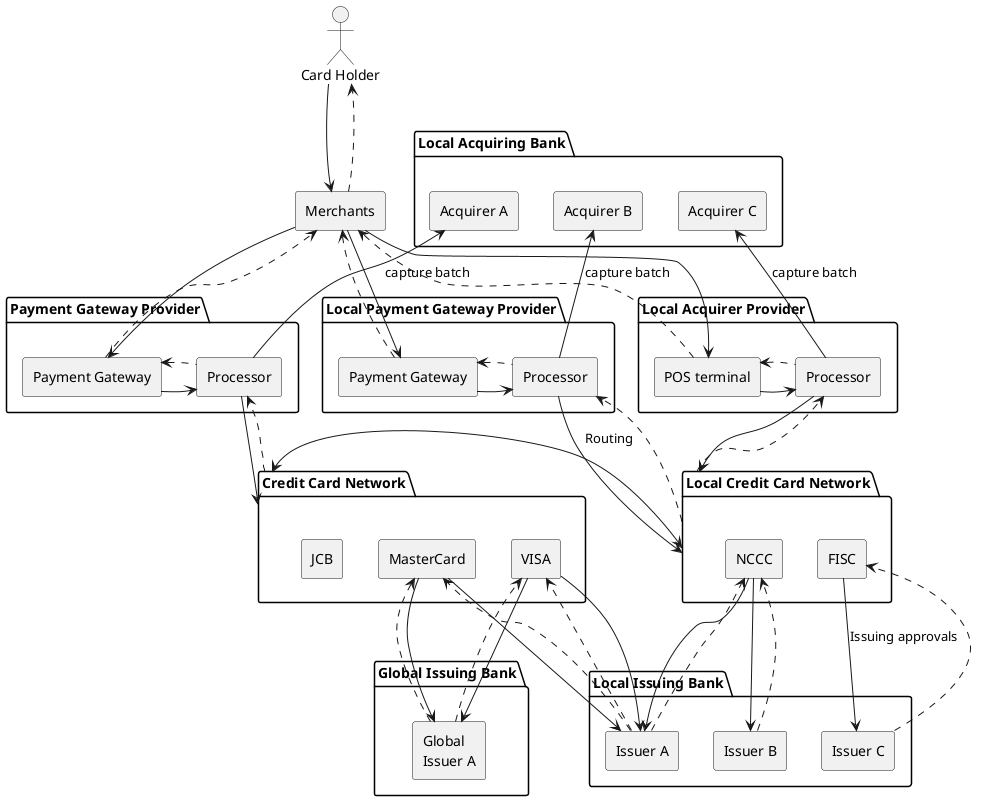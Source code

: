 @startuml

actor "Card Holder" as user
agent "Merchants" as merchant
package "Payment Gateway Provider" {
  agent "Payment Gateway" as pg
  agent "Processor" as processor
}
package "Payment Gateway Provider" {
  agent "Payment Gateway" as pg
  agent "Processor" as processor
}
package "Local Payment Gateway Provider" {
  agent "Payment Gateway" as pg_local
  agent "Processor" as processor_local
}
package "Local Acquirer Provider" {
  agent "POS terminal" as reader
  agent "Processor" as processor_acq
}
package "Credit Card Network" as ccnet {
  agent "VISA" as visa
  agent "MasterCard" as mc
  agent "JCB" as jcb
}
package "Local Credit Card Network" as ccnet_local {
  agent "NCCC" as nccc
  agent "FISC" as fisc
}
package "Global Issuing Bank" as issuer_global {
  agent "Global \nIssuer A" as issuer_global_a
}
package "Local Issuing Bank" as issuer_local {
  agent "Issuer A" as issuer_a
  agent "Issuer B" as issuer_b
  agent "Issuer C" as issuer_c
}
package "Local Acquiring Bank" as acquirer_local {
  agent "Acquirer A" as acquirer_a
  agent "Acquirer B" as acquirer_b
  agent "Acquirer C" as acquirer_c
}

user -> merchant

merchant -down-> pg
pg .-> merchant
pg -right-> processor
processor .-left-> pg
processor --> ccnet
ccnet .-> processor
processor -up-> acquirer_a: capture batch

merchant -down-> pg_local
pg_local .-> merchant
pg_local -right-> processor_local
processor_local .-left-> pg_local
processor_local --> ccnet_local
ccnet_local .-> processor_local
processor_local -up-> acquirer_b: capture batch

merchant -down-> reader
reader .-> merchant
reader -right-> processor_acq
processor_acq .-left-> reader
processor_acq --> ccnet_local
ccnet_local .-> processor_acq
processor_acq -up-> acquirer_c: capture batch

ccnet <-right-> ccnet_local: Routing

visa --> issuer_a
issuer_a .-> visa
mc --> issuer_a
issuer_a .-> mc
nccc --> issuer_a
issuer_a .-> nccc
nccc --> issuer_b
issuer_b .-> nccc
fisc --> issuer_c: Issuing approvals
issuer_c .-> fisc

visa --> issuer_global_a
issuer_global_a .-> visa
mc --> issuer_global_a
issuer_global_a .-> mc

merchant .-> user


@enduml

